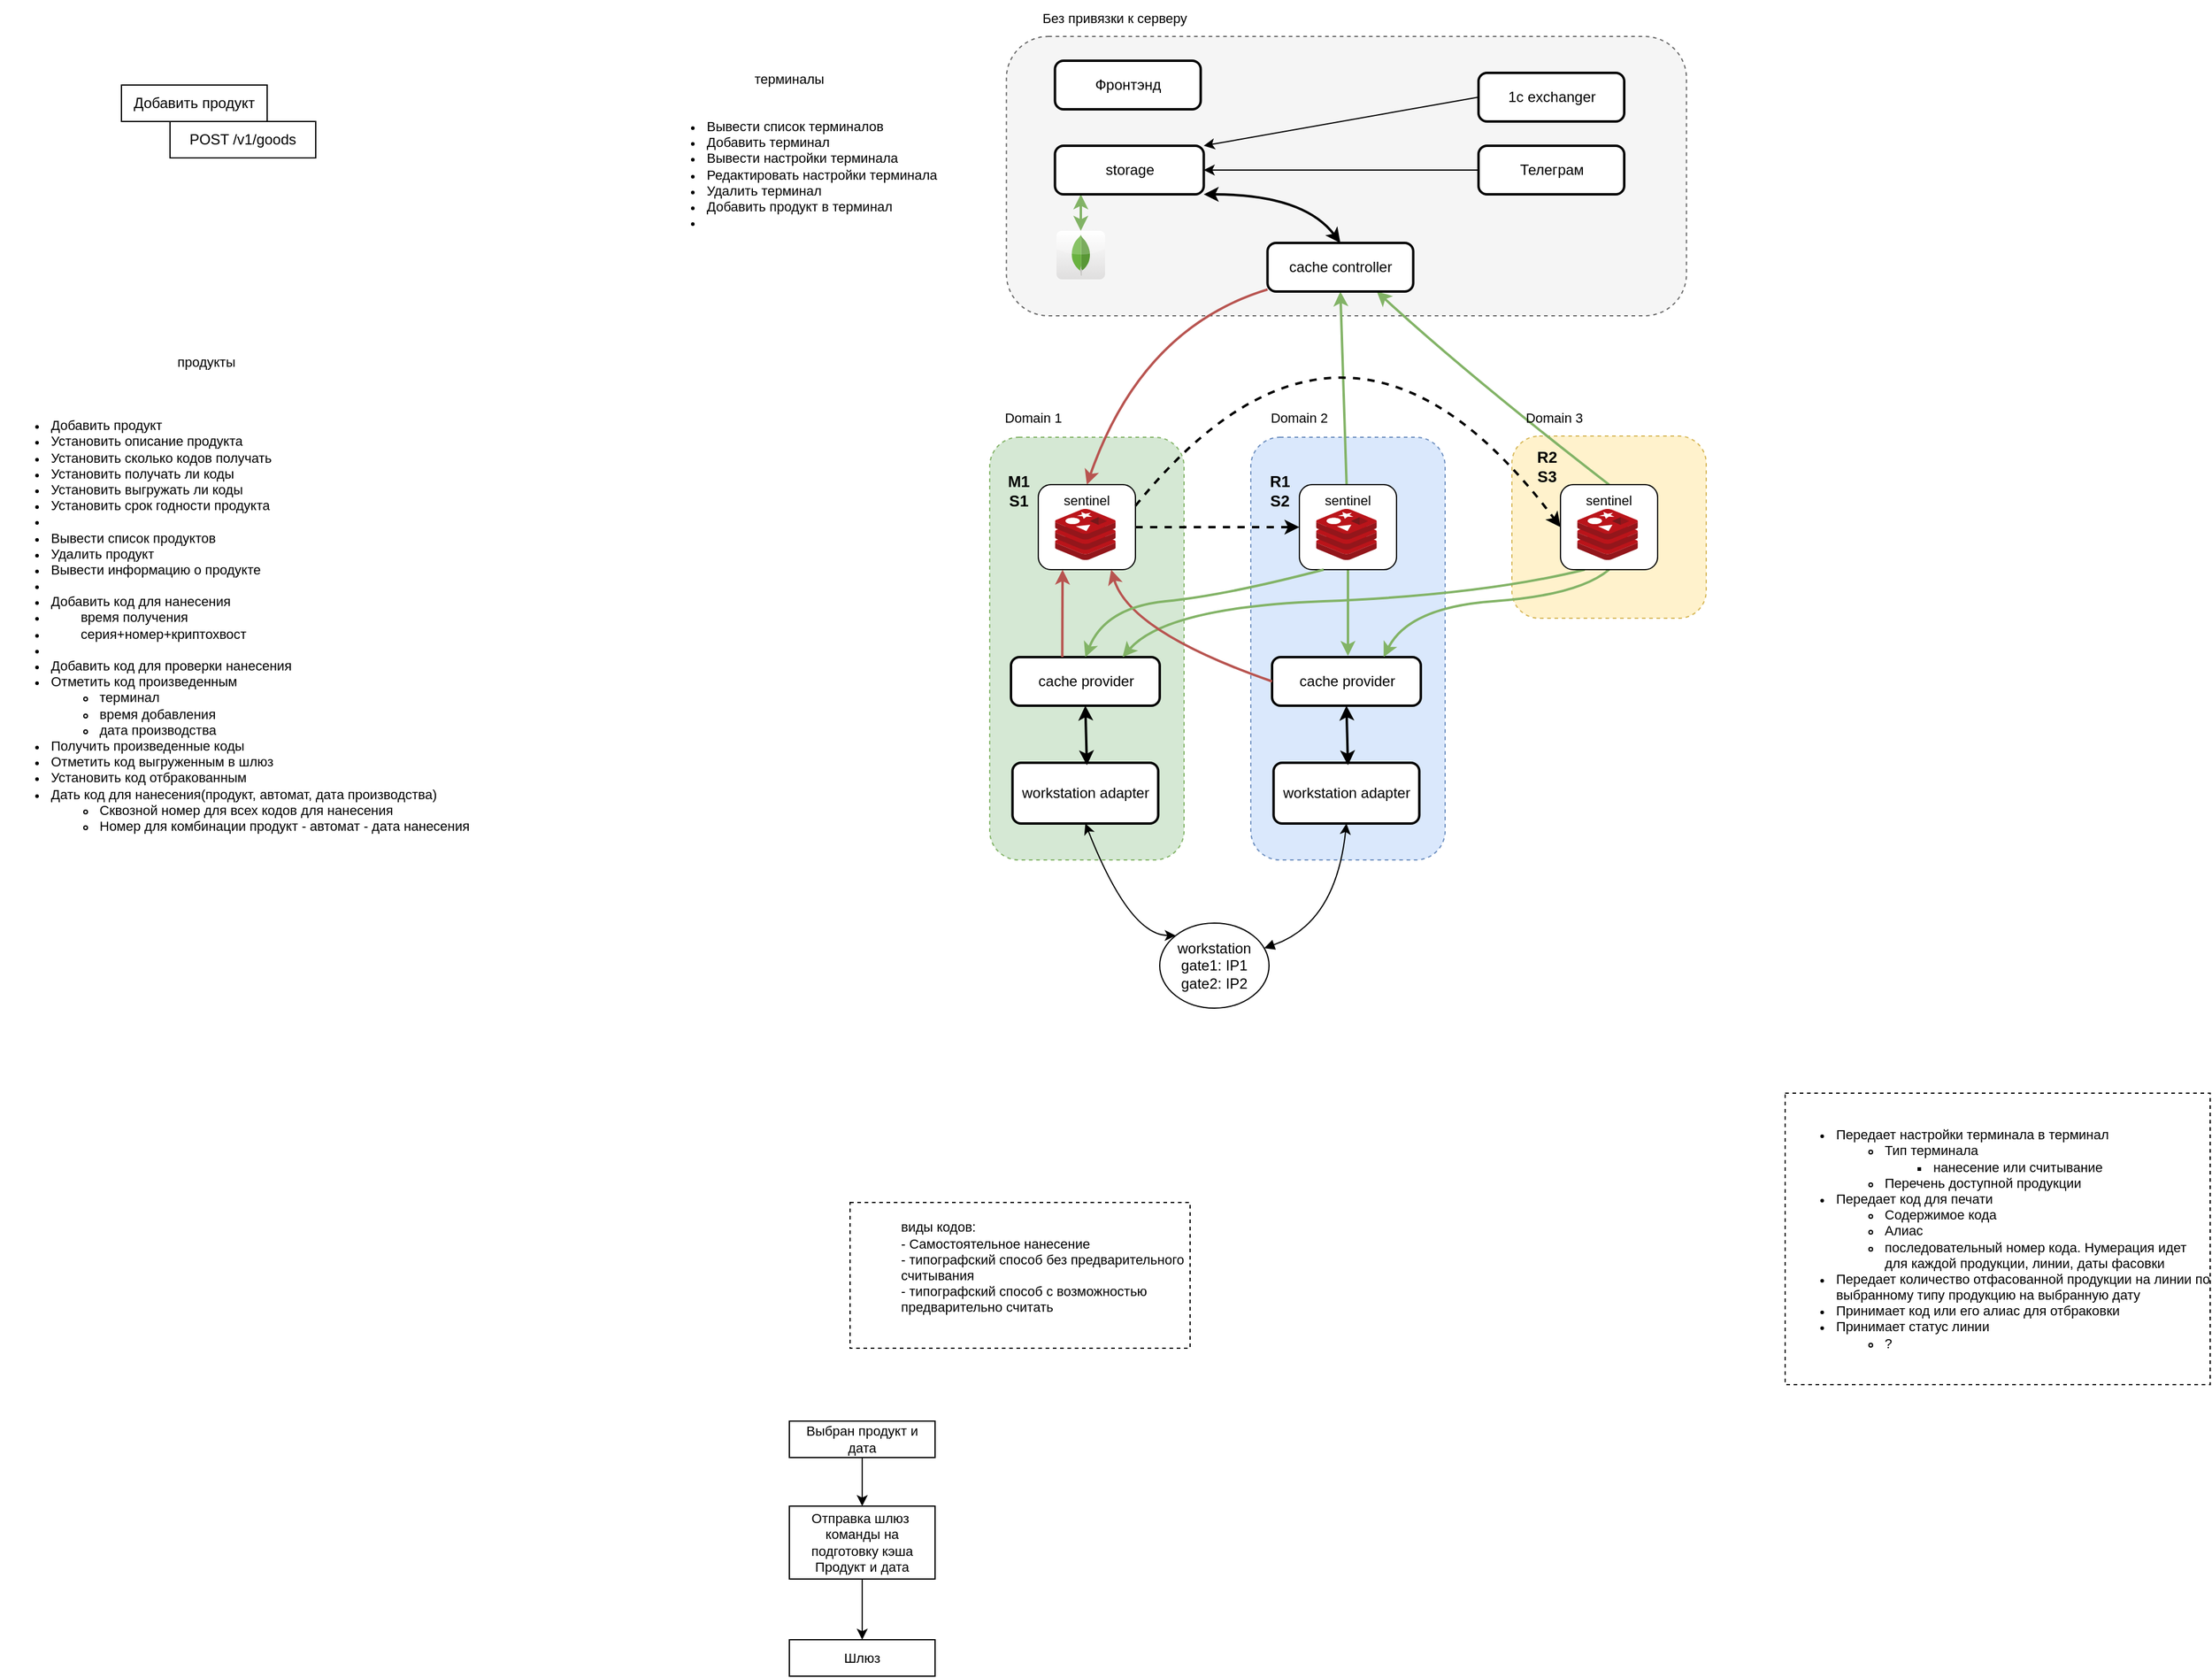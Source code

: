 <mxfile version="22.0.8" type="device">
  <diagram name="Page-1" id="nx7LIq2Fe1vS2iPR4uFg">
    <mxGraphModel dx="2871" dy="1767" grid="1" gridSize="10" guides="1" tooltips="1" connect="1" arrows="1" fold="1" page="1" pageScale="1" pageWidth="1600" pageHeight="900" math="0" shadow="0">
      <root>
        <mxCell id="0" />
        <mxCell id="1" parent="0" />
        <mxCell id="wA4eCwuCTSMMDCAFvDcx-130" value="" style="rounded=1;whiteSpace=wrap;html=1;fontFamily=Helvetica;fontSize=11;dashed=1;shadow=0;fillColor=#f5f5f5;fontColor=#333333;strokeColor=#666666;" parent="1" vertex="1">
          <mxGeometry x="288.75" y="-480" width="560" height="230" as="geometry" />
        </mxCell>
        <mxCell id="wA4eCwuCTSMMDCAFvDcx-190" value="" style="rounded=1;whiteSpace=wrap;html=1;fontFamily=Helvetica;fontSize=11;fillColor=#fff2cc;dashed=1;strokeColor=#d6b656;fillStyle=auto;" parent="1" vertex="1">
          <mxGeometry x="705" y="-151" width="160" height="150" as="geometry" />
        </mxCell>
        <mxCell id="wA4eCwuCTSMMDCAFvDcx-109" value="" style="rounded=1;whiteSpace=wrap;html=1;fontFamily=Helvetica;fontSize=11;fillColor=#dae8fc;dashed=1;strokeColor=#6c8ebf;fillStyle=auto;" parent="1" vertex="1">
          <mxGeometry x="490" y="-150" width="160" height="348" as="geometry" />
        </mxCell>
        <mxCell id="wA4eCwuCTSMMDCAFvDcx-203" style="edgeStyle=none;shape=connector;rounded=1;orthogonalLoop=1;jettySize=auto;html=1;exitX=0.5;exitY=1;exitDx=0;exitDy=0;labelBackgroundColor=default;strokeColor=#82b366;align=center;verticalAlign=middle;fontFamily=Helvetica;fontSize=11;fontColor=default;endArrow=classic;fillColor=#d5e8d4;strokeWidth=2;startArrow=none;startFill=0;" parent="1" source="wA4eCwuCTSMMDCAFvDcx-180" edge="1">
          <mxGeometry relative="1" as="geometry">
            <mxPoint x="570" y="30" as="targetPoint" />
          </mxGeometry>
        </mxCell>
        <mxCell id="wA4eCwuCTSMMDCAFvDcx-210" style="edgeStyle=none;shape=connector;rounded=1;orthogonalLoop=1;jettySize=auto;html=1;entryX=0.5;entryY=1;entryDx=0;entryDy=0;labelBackgroundColor=default;strokeColor=#82b366;align=center;verticalAlign=middle;fontFamily=Helvetica;fontSize=11;fontColor=default;endArrow=classic;strokeWidth=2;startArrow=none;startFill=0;fillColor=#d5e8d4;" parent="1" source="wA4eCwuCTSMMDCAFvDcx-180" target="wA4eCwuCTSMMDCAFvDcx-207" edge="1">
          <mxGeometry relative="1" as="geometry" />
        </mxCell>
        <mxCell id="wA4eCwuCTSMMDCAFvDcx-180" value="sentinel" style="rounded=1;whiteSpace=wrap;html=1;fontFamily=Helvetica;fontSize=11;fontColor=default;horizontal=1;verticalAlign=top;" parent="1" vertex="1">
          <mxGeometry x="530" y="-111" width="80" height="70" as="geometry" />
        </mxCell>
        <mxCell id="wA4eCwuCTSMMDCAFvDcx-27" style="edgeStyle=none;shape=connector;orthogonalLoop=1;jettySize=auto;html=1;entryX=0.5;entryY=1;entryDx=0;entryDy=0;labelBackgroundColor=default;strokeColor=default;align=center;verticalAlign=middle;fontFamily=Helvetica;fontSize=11;fontColor=default;endArrow=classic;startArrow=block;startFill=1;curved=1;" parent="1" source="wA4eCwuCTSMMDCAFvDcx-17" target="wA4eCwuCTSMMDCAFvDcx-26" edge="1">
          <mxGeometry relative="1" as="geometry">
            <Array as="points">
              <mxPoint x="560" y="250" />
            </Array>
          </mxGeometry>
        </mxCell>
        <mxCell id="wA4eCwuCTSMMDCAFvDcx-17" value="workstation&lt;br&gt;gate1: IP1&lt;br&gt;gate2: IP2" style="ellipse;whiteSpace=wrap;html=1;" parent="1" vertex="1">
          <mxGeometry x="415" y="250" width="90" height="70" as="geometry" />
        </mxCell>
        <mxCell id="wA4eCwuCTSMMDCAFvDcx-26" value="workstation adapter" style="rounded=1;absoluteArcSize=1;arcSize=14;whiteSpace=wrap;strokeWidth=2;" parent="1" vertex="1">
          <mxGeometry x="508.75" y="118" width="120" height="50" as="geometry" />
        </mxCell>
        <mxCell id="wA4eCwuCTSMMDCAFvDcx-29" value="&lt;ul&gt;&lt;li&gt;Передает настройки терминала в терминал&amp;nbsp;&lt;/li&gt;&lt;ul&gt;&lt;li&gt;Тип терминала&lt;/li&gt;&lt;ul&gt;&lt;li&gt;нанесение или считывание&lt;/li&gt;&lt;/ul&gt;&lt;li&gt;Перечень доступной продукции&lt;/li&gt;&lt;/ul&gt;&lt;li&gt;Передает код для печати&lt;/li&gt;&lt;ul&gt;&lt;li&gt;Содержимое кода&lt;/li&gt;&lt;li&gt;Алиас&lt;/li&gt;&lt;li&gt;последовательный номер кода. Нумерация идет для каждой продукции, линии, даты фасовки&lt;/li&gt;&lt;/ul&gt;&lt;li&gt;Передает количество отфасованной продукции на линии по выбранному типу продукцию на выбранную дату&lt;/li&gt;&lt;li&gt;Принимает код или его алиас для отбраковки&lt;/li&gt;&lt;li&gt;Принимает статус линии&lt;/li&gt;&lt;ul&gt;&lt;ul&gt;&lt;ul&gt;&lt;ul&gt;&lt;ul&gt;&lt;/ul&gt;&lt;/ul&gt;&lt;/ul&gt;&lt;/ul&gt;&lt;li&gt;?&lt;/li&gt;&lt;/ul&gt;&lt;/ul&gt;" style="text;strokeColor=default;fillColor=none;html=1;whiteSpace=wrap;verticalAlign=middle;overflow=hidden;fontSize=11;fontFamily=Helvetica;fontColor=default;dashed=1;" parent="1" vertex="1">
          <mxGeometry x="930" y="390" width="350" height="240" as="geometry" />
        </mxCell>
        <mxCell id="wA4eCwuCTSMMDCAFvDcx-174" style="edgeStyle=none;shape=connector;rounded=1;orthogonalLoop=1;jettySize=auto;html=1;exitX=0;exitY=0.5;exitDx=0;exitDy=0;entryX=1;entryY=0;entryDx=0;entryDy=0;labelBackgroundColor=default;strokeColor=default;align=center;verticalAlign=middle;fontFamily=Helvetica;fontSize=11;fontColor=default;endArrow=classic;" parent="1" source="wA4eCwuCTSMMDCAFvDcx-37" target="wA4eCwuCTSMMDCAFvDcx-98" edge="1">
          <mxGeometry relative="1" as="geometry" />
        </mxCell>
        <mxCell id="wA4eCwuCTSMMDCAFvDcx-37" value="1c exchanger" style="rounded=1;absoluteArcSize=1;arcSize=14;whiteSpace=wrap;strokeWidth=2;shadow=0;glass=0;" parent="1" vertex="1">
          <mxGeometry x="677.5" y="-450" width="120" height="40" as="geometry" />
        </mxCell>
        <mxCell id="wA4eCwuCTSMMDCAFvDcx-42" value="Фронтэнд" style="rounded=1;absoluteArcSize=1;arcSize=14;whiteSpace=wrap;strokeWidth=2;shadow=0;glass=0;" parent="1" vertex="1">
          <mxGeometry x="328.75" y="-460" width="120" height="40" as="geometry" />
        </mxCell>
        <mxCell id="wA4eCwuCTSMMDCAFvDcx-175" style="edgeStyle=none;shape=connector;rounded=1;orthogonalLoop=1;jettySize=auto;html=1;exitX=0;exitY=0.5;exitDx=0;exitDy=0;entryX=1;entryY=0.5;entryDx=0;entryDy=0;labelBackgroundColor=default;strokeColor=default;align=center;verticalAlign=middle;fontFamily=Helvetica;fontSize=11;fontColor=default;endArrow=classic;" parent="1" source="wA4eCwuCTSMMDCAFvDcx-44" target="wA4eCwuCTSMMDCAFvDcx-98" edge="1">
          <mxGeometry relative="1" as="geometry" />
        </mxCell>
        <mxCell id="wA4eCwuCTSMMDCAFvDcx-44" value="Телеграм" style="rounded=1;absoluteArcSize=1;arcSize=14;whiteSpace=wrap;strokeWidth=2;shadow=0;glass=0;" parent="1" vertex="1">
          <mxGeometry x="677.5" y="-390" width="120" height="40" as="geometry" />
        </mxCell>
        <mxCell id="wA4eCwuCTSMMDCAFvDcx-46" value="&lt;blockquote style=&quot;margin: 0 0 0 40px; border: none; padding: 0px;&quot;&gt;виды кодов:&lt;/blockquote&gt;&lt;blockquote style=&quot;margin: 0 0 0 40px; border: none; padding: 0px;&quot;&gt;- Самостоятельное нанесение&lt;/blockquote&gt;&lt;blockquote style=&quot;margin: 0 0 0 40px; border: none; padding: 0px;&quot;&gt;- типографский способ без предварительного считывания&lt;/blockquote&gt;&lt;blockquote style=&quot;margin: 0 0 0 40px; border: none; padding: 0px;&quot;&gt;- типографский способ с возможностью предварительно считать&lt;/blockquote&gt;&lt;blockquote style=&quot;margin: 0 0 0 40px; border: none; padding: 0px;&quot;&gt;&lt;br&gt;&lt;/blockquote&gt;" style="text;strokeColor=default;fillColor=none;html=1;whiteSpace=wrap;verticalAlign=middle;overflow=hidden;fontSize=11;fontFamily=Helvetica;fontColor=default;dashed=1;" parent="1" vertex="1">
          <mxGeometry x="160" y="480" width="280" height="120" as="geometry" />
        </mxCell>
        <mxCell id="wA4eCwuCTSMMDCAFvDcx-58" style="edgeStyle=none;shape=connector;rounded=1;orthogonalLoop=1;jettySize=auto;html=1;exitX=0.5;exitY=1;exitDx=0;exitDy=0;entryX=0.5;entryY=0;entryDx=0;entryDy=0;labelBackgroundColor=default;strokeColor=default;align=center;verticalAlign=middle;fontFamily=Helvetica;fontSize=11;fontColor=default;endArrow=classic;" parent="1" source="wA4eCwuCTSMMDCAFvDcx-56" target="wA4eCwuCTSMMDCAFvDcx-57" edge="1">
          <mxGeometry relative="1" as="geometry" />
        </mxCell>
        <mxCell id="wA4eCwuCTSMMDCAFvDcx-56" value="Выбран продукт и дата" style="rounded=0;whiteSpace=wrap;html=1;fontFamily=Helvetica;fontSize=11;fontColor=default;" parent="1" vertex="1">
          <mxGeometry x="110" y="660" width="120" height="30" as="geometry" />
        </mxCell>
        <mxCell id="wA4eCwuCTSMMDCAFvDcx-60" style="edgeStyle=none;shape=connector;rounded=1;orthogonalLoop=1;jettySize=auto;html=1;exitX=0.5;exitY=1;exitDx=0;exitDy=0;entryX=0.5;entryY=0;entryDx=0;entryDy=0;labelBackgroundColor=default;strokeColor=default;align=center;verticalAlign=middle;fontFamily=Helvetica;fontSize=11;fontColor=default;endArrow=classic;" parent="1" source="wA4eCwuCTSMMDCAFvDcx-57" target="wA4eCwuCTSMMDCAFvDcx-59" edge="1">
          <mxGeometry relative="1" as="geometry" />
        </mxCell>
        <mxCell id="wA4eCwuCTSMMDCAFvDcx-57" value="Отправка шлюз&amp;nbsp;&lt;br&gt;команды на подготовку кэша&lt;br&gt;Продукт и дата" style="rounded=0;whiteSpace=wrap;html=1;fontFamily=Helvetica;fontSize=11;fontColor=default;" parent="1" vertex="1">
          <mxGeometry x="110" y="730" width="120" height="60" as="geometry" />
        </mxCell>
        <mxCell id="wA4eCwuCTSMMDCAFvDcx-59" value="Шлюз" style="rounded=0;whiteSpace=wrap;html=1;fontFamily=Helvetica;fontSize=11;fontColor=default;" parent="1" vertex="1">
          <mxGeometry x="110" y="840" width="120" height="30" as="geometry" />
        </mxCell>
        <mxCell id="wA4eCwuCTSMMDCAFvDcx-136" style="edgeStyle=none;shape=connector;rounded=1;orthogonalLoop=1;jettySize=auto;html=1;labelBackgroundColor=default;strokeColor=#82b366;align=center;verticalAlign=middle;fontFamily=Helvetica;fontSize=11;fontColor=default;endArrow=classic;startArrow=classic;startFill=1;strokeWidth=2;fillColor=#d5e8d4;" parent="1" target="wA4eCwuCTSMMDCAFvDcx-101" edge="1">
          <mxGeometry relative="1" as="geometry">
            <mxPoint x="350" y="-350" as="sourcePoint" />
          </mxGeometry>
        </mxCell>
        <mxCell id="wA4eCwuCTSMMDCAFvDcx-98" value="storage" style="rounded=1;absoluteArcSize=1;arcSize=14;whiteSpace=wrap;strokeWidth=2;shadow=0;glass=0;" parent="1" vertex="1">
          <mxGeometry x="328.75" y="-390" width="122.5" height="40" as="geometry" />
        </mxCell>
        <mxCell id="wA4eCwuCTSMMDCAFvDcx-101" value="" style="dashed=0;outlineConnect=0;html=1;align=center;labelPosition=center;verticalLabelPosition=bottom;verticalAlign=top;shape=mxgraph.webicons.mongodb;gradientColor=#DFDEDE;fontFamily=Helvetica;fontSize=11;fontColor=default;" parent="1" vertex="1">
          <mxGeometry x="330" y="-320" width="40" height="40" as="geometry" />
        </mxCell>
        <mxCell id="wA4eCwuCTSMMDCAFvDcx-112" value="" style="image;sketch=0;aspect=fixed;html=1;points=[];align=center;fontSize=12;image=img/lib/mscae/Cache_Redis_Product.svg;fontFamily=Helvetica;fontColor=default;" parent="1" vertex="1">
          <mxGeometry x="543.75" y="-91" width="50" height="42" as="geometry" />
        </mxCell>
        <mxCell id="wA4eCwuCTSMMDCAFvDcx-113" value="cache provider" style="rounded=1;absoluteArcSize=1;arcSize=14;whiteSpace=wrap;strokeWidth=2;shadow=0;glass=0;" parent="1" vertex="1">
          <mxGeometry x="507.5" y="31" width="122.5" height="40" as="geometry" />
        </mxCell>
        <mxCell id="wA4eCwuCTSMMDCAFvDcx-117" style="edgeStyle=none;shape=connector;rounded=1;orthogonalLoop=1;jettySize=auto;html=1;labelBackgroundColor=default;align=center;verticalAlign=middle;fontFamily=Helvetica;fontSize=11;fontColor=default;endArrow=classic;startArrow=classic;startFill=1;strokeWidth=2;entryX=0.5;entryY=1;entryDx=0;entryDy=0;" parent="1" target="wA4eCwuCTSMMDCAFvDcx-113" edge="1">
          <mxGeometry relative="1" as="geometry">
            <mxPoint x="570" y="120" as="sourcePoint" />
            <mxPoint x="569.41" y="50" as="targetPoint" />
          </mxGeometry>
        </mxCell>
        <mxCell id="wA4eCwuCTSMMDCAFvDcx-159" value="Domain 1" style="text;html=1;strokeColor=none;fillColor=none;align=center;verticalAlign=middle;whiteSpace=wrap;rounded=0;fontSize=11;fontFamily=Helvetica;fontColor=default;" parent="1" vertex="1">
          <mxGeometry x="281.25" y="-181" width="60" height="30" as="geometry" />
        </mxCell>
        <mxCell id="wA4eCwuCTSMMDCAFvDcx-169" value="Без привязки к серверу" style="text;html=1;strokeColor=none;fillColor=none;align=center;verticalAlign=middle;whiteSpace=wrap;rounded=0;fontSize=11;fontFamily=Helvetica;fontColor=default;" parent="1" vertex="1">
          <mxGeometry x="290" y="-510" width="176.25" height="30" as="geometry" />
        </mxCell>
        <mxCell id="wA4eCwuCTSMMDCAFvDcx-177" value="R1&lt;br&gt;S2" style="text;html=1;strokeColor=none;fillColor=none;align=center;verticalAlign=middle;whiteSpace=wrap;rounded=0;fontSize=13;fontFamily=Helvetica;fontColor=default;fontStyle=1" parent="1" vertex="1">
          <mxGeometry x="483.75" y="-121" width="60" height="30" as="geometry" />
        </mxCell>
        <mxCell id="wA4eCwuCTSMMDCAFvDcx-182" value="" style="rounded=1;whiteSpace=wrap;html=1;fontFamily=Helvetica;fontSize=11;fillColor=#d5e8d4;dashed=1;strokeColor=#82b366;fillStyle=auto;" parent="1" vertex="1">
          <mxGeometry x="275" y="-150" width="160" height="348" as="geometry" />
        </mxCell>
        <mxCell id="wA4eCwuCTSMMDCAFvDcx-213" style="edgeStyle=none;shape=connector;rounded=1;orthogonalLoop=1;jettySize=auto;html=1;exitX=1;exitY=0.5;exitDx=0;exitDy=0;entryX=0;entryY=0.5;entryDx=0;entryDy=0;labelBackgroundColor=default;strokeColor=default;align=center;verticalAlign=middle;fontFamily=Helvetica;fontSize=11;fontColor=default;endArrow=classic;startArrow=none;startFill=0;strokeWidth=2;endFill=1;dashed=1;" parent="1" source="wA4eCwuCTSMMDCAFvDcx-183" target="wA4eCwuCTSMMDCAFvDcx-180" edge="1">
          <mxGeometry relative="1" as="geometry" />
        </mxCell>
        <mxCell id="wA4eCwuCTSMMDCAFvDcx-183" value="sentinel" style="rounded=1;whiteSpace=wrap;html=1;fontFamily=Helvetica;fontSize=11;fontColor=default;horizontal=1;verticalAlign=top;" parent="1" vertex="1">
          <mxGeometry x="315" y="-111" width="80" height="70" as="geometry" />
        </mxCell>
        <mxCell id="wA4eCwuCTSMMDCAFvDcx-184" value="workstation adapter" style="rounded=1;absoluteArcSize=1;arcSize=14;whiteSpace=wrap;strokeWidth=2;" parent="1" vertex="1">
          <mxGeometry x="293.75" y="118" width="120" height="50" as="geometry" />
        </mxCell>
        <mxCell id="wA4eCwuCTSMMDCAFvDcx-185" value="" style="image;sketch=0;aspect=fixed;html=1;points=[];align=center;fontSize=12;image=img/lib/mscae/Cache_Redis_Product.svg;fontFamily=Helvetica;fontColor=default;" parent="1" vertex="1">
          <mxGeometry x="328.75" y="-91" width="50" height="42" as="geometry" />
        </mxCell>
        <mxCell id="wA4eCwuCTSMMDCAFvDcx-186" value="cache provider" style="rounded=1;absoluteArcSize=1;arcSize=14;whiteSpace=wrap;strokeWidth=2;shadow=0;glass=0;" parent="1" vertex="1">
          <mxGeometry x="292.5" y="31" width="122.5" height="40" as="geometry" />
        </mxCell>
        <mxCell id="wA4eCwuCTSMMDCAFvDcx-187" style="edgeStyle=none;shape=connector;rounded=1;orthogonalLoop=1;jettySize=auto;html=1;labelBackgroundColor=default;align=center;verticalAlign=middle;fontFamily=Helvetica;fontSize=11;fontColor=default;endArrow=classic;startArrow=classic;startFill=1;strokeWidth=2;entryX=0.5;entryY=1;entryDx=0;entryDy=0;" parent="1" target="wA4eCwuCTSMMDCAFvDcx-186" edge="1">
          <mxGeometry relative="1" as="geometry">
            <mxPoint x="355" y="120" as="sourcePoint" />
            <mxPoint x="354.41" y="50" as="targetPoint" />
          </mxGeometry>
        </mxCell>
        <mxCell id="wA4eCwuCTSMMDCAFvDcx-188" value="M1&lt;br&gt;S1" style="text;html=1;strokeColor=none;fillColor=none;align=center;verticalAlign=middle;whiteSpace=wrap;rounded=0;fontSize=13;fontFamily=Helvetica;fontColor=default;fontStyle=1" parent="1" vertex="1">
          <mxGeometry x="268.75" y="-121" width="60" height="30" as="geometry" />
        </mxCell>
        <mxCell id="wA4eCwuCTSMMDCAFvDcx-189" value="" style="edgeStyle=none;shape=connector;rounded=1;orthogonalLoop=1;jettySize=auto;html=1;exitX=0.5;exitY=0;exitDx=0;exitDy=0;labelBackgroundColor=default;strokeColor=#b85450;align=center;verticalAlign=middle;fontFamily=Helvetica;fontSize=11;fontColor=default;endArrow=classic;strokeWidth=2;fillColor=#f8cecc;startArrow=none;startFill=0;entryX=0.25;entryY=1;entryDx=0;entryDy=0;" parent="1" target="wA4eCwuCTSMMDCAFvDcx-183" edge="1">
          <mxGeometry relative="1" as="geometry">
            <mxPoint x="334.75" y="31" as="sourcePoint" />
            <mxPoint x="336" y="-10" as="targetPoint" />
          </mxGeometry>
        </mxCell>
        <mxCell id="wA4eCwuCTSMMDCAFvDcx-116" style="shape=connector;orthogonalLoop=1;jettySize=auto;html=1;labelBackgroundColor=default;align=center;verticalAlign=middle;fontFamily=Helvetica;fontSize=11;fontColor=default;endArrow=classic;startArrow=none;startFill=0;strokeWidth=2;exitX=1;exitY=0.25;exitDx=0;exitDy=0;curved=1;endFill=1;dashed=1;entryX=0;entryY=0.5;entryDx=0;entryDy=0;" parent="1" source="wA4eCwuCTSMMDCAFvDcx-183" target="wA4eCwuCTSMMDCAFvDcx-191" edge="1">
          <mxGeometry relative="1" as="geometry">
            <mxPoint x="440" y="-106" as="sourcePoint" />
            <mxPoint x="790" y="-106" as="targetPoint" />
            <Array as="points">
              <mxPoint x="570" y="-310" />
            </Array>
          </mxGeometry>
        </mxCell>
        <mxCell id="wA4eCwuCTSMMDCAFvDcx-205" style="edgeStyle=none;shape=connector;orthogonalLoop=1;jettySize=auto;html=1;exitX=0.5;exitY=1;exitDx=0;exitDy=0;entryX=0.75;entryY=0;entryDx=0;entryDy=0;labelBackgroundColor=default;strokeColor=#82b366;align=center;verticalAlign=middle;fontFamily=Helvetica;fontSize=11;fontColor=default;endArrow=classic;strokeWidth=2;startArrow=none;startFill=0;fillColor=#d5e8d4;curved=1;" parent="1" source="wA4eCwuCTSMMDCAFvDcx-191" target="wA4eCwuCTSMMDCAFvDcx-113" edge="1">
          <mxGeometry relative="1" as="geometry">
            <Array as="points">
              <mxPoint x="760" y="-20" />
              <mxPoint x="620" y="-10" />
            </Array>
          </mxGeometry>
        </mxCell>
        <mxCell id="wA4eCwuCTSMMDCAFvDcx-206" style="edgeStyle=none;shape=connector;orthogonalLoop=1;jettySize=auto;html=1;exitX=0.25;exitY=1;exitDx=0;exitDy=0;entryX=0.75;entryY=0;entryDx=0;entryDy=0;labelBackgroundColor=default;strokeColor=#82b366;align=center;verticalAlign=middle;fontFamily=Helvetica;fontSize=11;fontColor=default;endArrow=classic;strokeWidth=2;startArrow=none;startFill=0;fillColor=#d5e8d4;curved=1;" parent="1" source="wA4eCwuCTSMMDCAFvDcx-191" target="wA4eCwuCTSMMDCAFvDcx-186" edge="1">
          <mxGeometry relative="1" as="geometry">
            <mxPoint x="770" y="-49" as="sourcePoint" />
            <mxPoint x="409.375" y="23" as="targetPoint" />
            <Array as="points">
              <mxPoint x="680" y="-20" />
              <mxPoint x="420" y="-10" />
            </Array>
          </mxGeometry>
        </mxCell>
        <mxCell id="wA4eCwuCTSMMDCAFvDcx-211" style="edgeStyle=none;shape=connector;orthogonalLoop=1;jettySize=auto;html=1;exitX=0.5;exitY=0;exitDx=0;exitDy=0;entryX=0.75;entryY=1;entryDx=0;entryDy=0;labelBackgroundColor=default;strokeColor=#82b366;align=center;verticalAlign=middle;fontFamily=Helvetica;fontSize=11;fontColor=default;endArrow=classic;strokeWidth=2;startArrow=none;startFill=0;fillColor=#d5e8d4;curved=1;" parent="1" source="wA4eCwuCTSMMDCAFvDcx-191" target="wA4eCwuCTSMMDCAFvDcx-207" edge="1">
          <mxGeometry relative="1" as="geometry">
            <Array as="points">
              <mxPoint x="670" y="-200" />
            </Array>
          </mxGeometry>
        </mxCell>
        <mxCell id="wA4eCwuCTSMMDCAFvDcx-191" value="sentinel" style="rounded=1;whiteSpace=wrap;html=1;fontFamily=Helvetica;fontSize=11;fontColor=default;horizontal=1;verticalAlign=top;" parent="1" vertex="1">
          <mxGeometry x="745" y="-111" width="80" height="70" as="geometry" />
        </mxCell>
        <mxCell id="wA4eCwuCTSMMDCAFvDcx-193" value="" style="image;sketch=0;aspect=fixed;html=1;points=[];align=center;fontSize=12;image=img/lib/mscae/Cache_Redis_Product.svg;fontFamily=Helvetica;fontColor=default;backgroundOutline=0;autosize=0;imageAspect=1;" parent="1" vertex="1">
          <mxGeometry x="758.75" y="-91" width="50" height="42" as="geometry" />
        </mxCell>
        <mxCell id="wA4eCwuCTSMMDCAFvDcx-196" value="R2&lt;br&gt;S3" style="text;html=1;strokeColor=none;fillColor=none;align=center;verticalAlign=middle;whiteSpace=wrap;rounded=0;fontSize=13;fontFamily=Helvetica;fontColor=default;fontStyle=1" parent="1" vertex="1">
          <mxGeometry x="703.75" y="-141" width="60" height="30" as="geometry" />
        </mxCell>
        <mxCell id="wA4eCwuCTSMMDCAFvDcx-198" style="edgeStyle=none;shape=connector;orthogonalLoop=1;jettySize=auto;html=1;exitX=0;exitY=0;exitDx=0;exitDy=0;entryX=0.5;entryY=1;entryDx=0;entryDy=0;labelBackgroundColor=default;strokeColor=default;align=center;verticalAlign=middle;fontFamily=Helvetica;fontSize=11;fontColor=default;endArrow=classic;startArrow=classic;startFill=1;curved=1;" parent="1" source="wA4eCwuCTSMMDCAFvDcx-17" target="wA4eCwuCTSMMDCAFvDcx-184" edge="1">
          <mxGeometry relative="1" as="geometry">
            <Array as="points">
              <mxPoint x="390" y="260" />
            </Array>
          </mxGeometry>
        </mxCell>
        <mxCell id="wA4eCwuCTSMMDCAFvDcx-200" value="Domain 2" style="text;html=1;strokeColor=none;fillColor=none;align=center;verticalAlign=middle;whiteSpace=wrap;rounded=0;fontSize=11;fontFamily=Helvetica;fontColor=default;" parent="1" vertex="1">
          <mxGeometry x="500" y="-181" width="60" height="30" as="geometry" />
        </mxCell>
        <mxCell id="wA4eCwuCTSMMDCAFvDcx-201" value="Domain 3" style="text;html=1;strokeColor=none;fillColor=none;align=center;verticalAlign=middle;whiteSpace=wrap;rounded=0;fontSize=11;fontFamily=Helvetica;fontColor=default;" parent="1" vertex="1">
          <mxGeometry x="710" y="-181" width="60" height="30" as="geometry" />
        </mxCell>
        <mxCell id="wA4eCwuCTSMMDCAFvDcx-181" value="" style="edgeStyle=none;shape=connector;orthogonalLoop=1;jettySize=auto;html=1;labelBackgroundColor=default;strokeColor=#b85450;align=center;verticalAlign=middle;fontFamily=Helvetica;fontSize=11;fontColor=default;endArrow=classic;strokeWidth=2;fillColor=#f8cecc;startArrow=none;startFill=0;entryX=0.75;entryY=1;entryDx=0;entryDy=0;exitX=0;exitY=0.5;exitDx=0;exitDy=0;curved=1;" parent="1" source="wA4eCwuCTSMMDCAFvDcx-113" target="wA4eCwuCTSMMDCAFvDcx-183" edge="1">
          <mxGeometry relative="1" as="geometry">
            <mxPoint x="540" y="30" as="sourcePoint" />
            <mxPoint x="569" y="-20" as="targetPoint" />
            <Array as="points">
              <mxPoint x="390" y="10" />
            </Array>
          </mxGeometry>
        </mxCell>
        <mxCell id="wA4eCwuCTSMMDCAFvDcx-202" style="edgeStyle=none;shape=connector;orthogonalLoop=1;jettySize=auto;html=1;exitX=0.25;exitY=1;exitDx=0;exitDy=0;entryX=0.5;entryY=0;entryDx=0;entryDy=0;labelBackgroundColor=default;align=center;verticalAlign=middle;fontFamily=Helvetica;fontSize=11;fontColor=default;endArrow=classic;strokeWidth=2;startArrow=none;startFill=0;fillColor=#d5e8d4;strokeColor=#82b366;curved=1;" parent="1" source="wA4eCwuCTSMMDCAFvDcx-180" target="wA4eCwuCTSMMDCAFvDcx-186" edge="1">
          <mxGeometry relative="1" as="geometry">
            <Array as="points">
              <mxPoint x="470" y="-20" />
              <mxPoint x="370" y="-10" />
            </Array>
          </mxGeometry>
        </mxCell>
        <mxCell id="wA4eCwuCTSMMDCAFvDcx-208" style="edgeStyle=none;shape=connector;orthogonalLoop=1;jettySize=auto;html=1;entryX=0.5;entryY=0;entryDx=0;entryDy=0;labelBackgroundColor=default;strokeColor=#b85450;align=center;verticalAlign=middle;fontFamily=Helvetica;fontSize=11;fontColor=default;endArrow=classic;strokeWidth=2;fillColor=#f8cecc;startArrow=none;startFill=0;curved=1;" parent="1" source="wA4eCwuCTSMMDCAFvDcx-207" target="wA4eCwuCTSMMDCAFvDcx-183" edge="1">
          <mxGeometry relative="1" as="geometry">
            <Array as="points">
              <mxPoint x="400" y="-240" />
            </Array>
          </mxGeometry>
        </mxCell>
        <mxCell id="wA4eCwuCTSMMDCAFvDcx-212" style="edgeStyle=none;shape=connector;orthogonalLoop=1;jettySize=auto;html=1;exitX=0.5;exitY=0;exitDx=0;exitDy=0;entryX=1;entryY=1;entryDx=0;entryDy=0;labelBackgroundColor=default;strokeColor=default;align=center;verticalAlign=middle;fontFamily=Helvetica;fontSize=11;fontColor=default;endArrow=classic;startArrow=classic;startFill=1;strokeWidth=2;curved=1;" parent="1" source="wA4eCwuCTSMMDCAFvDcx-207" target="wA4eCwuCTSMMDCAFvDcx-98" edge="1">
          <mxGeometry relative="1" as="geometry">
            <Array as="points">
              <mxPoint x="533.75" y="-350" />
            </Array>
          </mxGeometry>
        </mxCell>
        <mxCell id="wA4eCwuCTSMMDCAFvDcx-207" value="cache controller" style="rounded=1;absoluteArcSize=1;arcSize=14;whiteSpace=wrap;strokeWidth=2;shadow=0;glass=0;" parent="1" vertex="1">
          <mxGeometry x="503.75" y="-310" width="120" height="40" as="geometry" />
        </mxCell>
        <mxCell id="wA4eCwuCTSMMDCAFvDcx-225" value="&lt;ul&gt;&lt;li&gt;Вывести список терминалов&lt;/li&gt;&lt;li&gt;Добавить терминал&lt;/li&gt;&lt;li&gt;Вывести настройки терминала&lt;/li&gt;&lt;li&gt;Редактировать настройки терминала&lt;/li&gt;&lt;li&gt;Удалить терминал&lt;/li&gt;&lt;li&gt;Добавить продукт в терминал&lt;/li&gt;&lt;li&gt;&lt;br&gt;&lt;/li&gt;&lt;/ul&gt;" style="text;html=1;strokeColor=none;fillColor=none;align=left;verticalAlign=top;whiteSpace=wrap;rounded=0;fontSize=11;fontFamily=Helvetica;fontColor=default;" parent="1" vertex="1">
          <mxGeometry y="-430" width="240" height="110" as="geometry" />
        </mxCell>
        <mxCell id="wA4eCwuCTSMMDCAFvDcx-226" value="&lt;div&gt;&lt;br&gt;&lt;/div&gt;&lt;ul&gt;&lt;li&gt;Добавить продукт&lt;/li&gt;&lt;li&gt;&lt;span style=&quot;background-color: initial;&quot;&gt;Установить описание продукта&lt;/span&gt;&lt;br&gt;&lt;/li&gt;&lt;li&gt;&lt;span style=&quot;background-color: initial;&quot;&gt;Установить сколько кодов получать&lt;/span&gt;&lt;br&gt;&lt;/li&gt;&lt;li&gt;&lt;span style=&quot;background-color: initial;&quot;&gt;Установить получать ли коды&lt;/span&gt;&lt;br&gt;&lt;/li&gt;&lt;li&gt;&lt;span style=&quot;background-color: initial;&quot;&gt;Установить выгружать ли коды&lt;/span&gt;&lt;br&gt;&lt;/li&gt;&lt;li&gt;&lt;span style=&quot;background-color: initial;&quot;&gt;Установить срок годности продукта&lt;/span&gt;&lt;br&gt;&lt;/li&gt;&lt;li style=&quot;border-color: var(--border-color);&quot;&gt;&lt;br&gt;&lt;/li&gt;&lt;li style=&quot;border-color: var(--border-color);&quot;&gt;Вывести список продуктов&lt;/li&gt;&lt;li&gt;Удалить продукт&lt;/li&gt;&lt;li&gt;Вывести информацию о продукте&lt;/li&gt;&lt;li&gt;&amp;nbsp;&lt;/li&gt;&lt;li&gt;Добавить код для нанесения&lt;/li&gt;&lt;li&gt;&lt;span style=&quot;background-color: initial;&quot;&gt;&lt;span style=&quot;white-space: pre;&quot;&gt;&#x9;&lt;/span&gt;время получения&lt;/span&gt;&lt;br&gt;&lt;/li&gt;&lt;li&gt;&lt;span style=&quot;background-color: initial;&quot;&gt;&lt;span style=&quot;white-space: pre;&quot;&gt;&#x9;&lt;/span&gt;серия+номер+криптохвост&lt;/span&gt;&lt;br&gt;&lt;/li&gt;&lt;li&gt;&lt;span style=&quot;background-color: initial;&quot;&gt;&lt;br&gt;&lt;/span&gt;&lt;/li&gt;&lt;li&gt;Добавить код для проверки нанесения&lt;/li&gt;&lt;li&gt;Отметить код произведенным&lt;/li&gt;&lt;ul&gt;&lt;li&gt;терминал&lt;/li&gt;&lt;li&gt;время добавления&lt;/li&gt;&lt;li&gt;дата производства&lt;/li&gt;&lt;/ul&gt;&lt;li&gt;Получить произведенные коды&lt;/li&gt;&lt;li&gt;Отметить код выгруженным в шлюз&lt;/li&gt;&lt;li&gt;Установить код отбракованным&lt;/li&gt;&lt;li&gt;Дать код для нанесения(продукт, автомат, дата производства)&lt;/li&gt;&lt;ul&gt;&lt;li&gt;Сквозной номер для всех кодов для нанесения&lt;/li&gt;&lt;li&gt;Номер для комбинации продукт - автомат - дата нанесения&lt;/li&gt;&lt;/ul&gt;&lt;/ul&gt;&lt;ul&gt;&lt;/ul&gt;" style="text;html=1;strokeColor=none;fillColor=none;align=left;verticalAlign=top;whiteSpace=wrap;rounded=0;fontSize=11;fontFamily=Helvetica;fontColor=default;" parent="1" vertex="1">
          <mxGeometry x="-540" y="-197" width="430" height="395" as="geometry" />
        </mxCell>
        <mxCell id="wA4eCwuCTSMMDCAFvDcx-227" value="терминалы" style="text;html=1;strokeColor=none;fillColor=none;align=center;verticalAlign=middle;whiteSpace=wrap;rounded=0;fontSize=11;fontFamily=Helvetica;fontColor=default;" parent="1" vertex="1">
          <mxGeometry x="80" y="-460" width="60" height="30" as="geometry" />
        </mxCell>
        <mxCell id="wA4eCwuCTSMMDCAFvDcx-228" value="продукты" style="text;html=1;strokeColor=none;fillColor=none;align=center;verticalAlign=middle;whiteSpace=wrap;rounded=0;fontSize=11;fontFamily=Helvetica;fontColor=default;" parent="1" vertex="1">
          <mxGeometry x="-400" y="-227" width="60" height="30" as="geometry" />
        </mxCell>
        <mxCell id="ZH2xpFNzXhva7m5qqSOA-22" value="Добавить продукт" style="rounded=0;whiteSpace=wrap;html=1;" vertex="1" parent="1">
          <mxGeometry x="-440" y="-440" width="120" height="30" as="geometry" />
        </mxCell>
        <mxCell id="ZH2xpFNzXhva7m5qqSOA-23" value="POST /v1/goods" style="rounded=0;whiteSpace=wrap;html=1;" vertex="1" parent="1">
          <mxGeometry x="-400" y="-410" width="120" height="30" as="geometry" />
        </mxCell>
      </root>
    </mxGraphModel>
  </diagram>
</mxfile>
